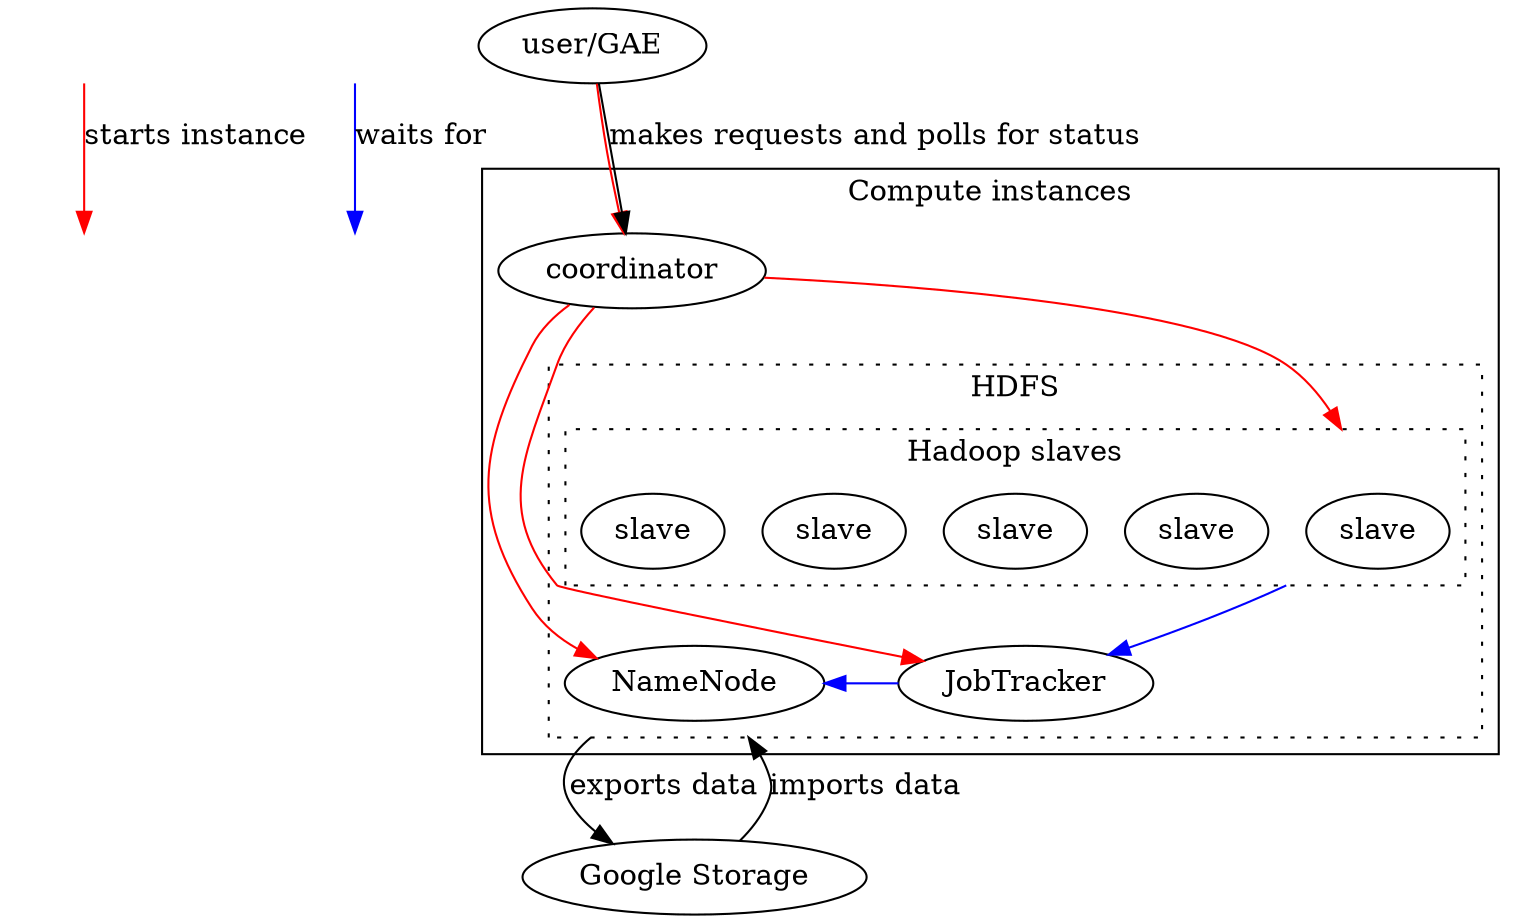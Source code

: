 // This is a diagram showing interactions between components.
// If you have graphviz installed, you can generate this with:
// dot -Tpng architecture.gv > diagram.png

digraph architecture {
  graph [compound=true];

  // legend for edges
  fake1 [style=invisible];
  fake2 [style=invisible];
  fake3 [style=invisible];
  fake4 [style=invisible];
  fake1 -> fake2 [label="starts instance", color=red];
  fake3 -> fake4 [label="waits for", color=blue];

  user [label="user/GAE"];
  subgraph cluster_compute {
    label = "Compute instances";
    coord [label="coordinator"];

    subgraph cluster_hdfs {
      label = "HDFS";
      style = dotted;

      nn [label="NameNode"];
      jt [label="JobTracker"];
      {rank=same; nn jt}

      subgraph cluster_slaves {
        label = "Hadoop slaves";
        slave1 [label="slave"];
        slave2 [label="slave"];
        slave3 [label="slave"];
        slave4 [label="slave"];
        slave5 [label="slave"];
      }
    }
  }

  user -> coord [color=red];
  user -> coord [label="makes requests and polls for status"];

  coord -> nn [color=red];
  coord -> jt [color=red];
  coord -> slave1 [color=red, lhead=cluster_slaves];

  jt -> nn [color=blue];
  slave1 -> jt [color=blue, ltail=cluster_slaves];

  gs [label="Google Storage"];
  gs -> nn [label="imports data", lhead=cluster_hdfs];
  nn -> gs [label="exports data", ltail=cluster_hdfs];
}
